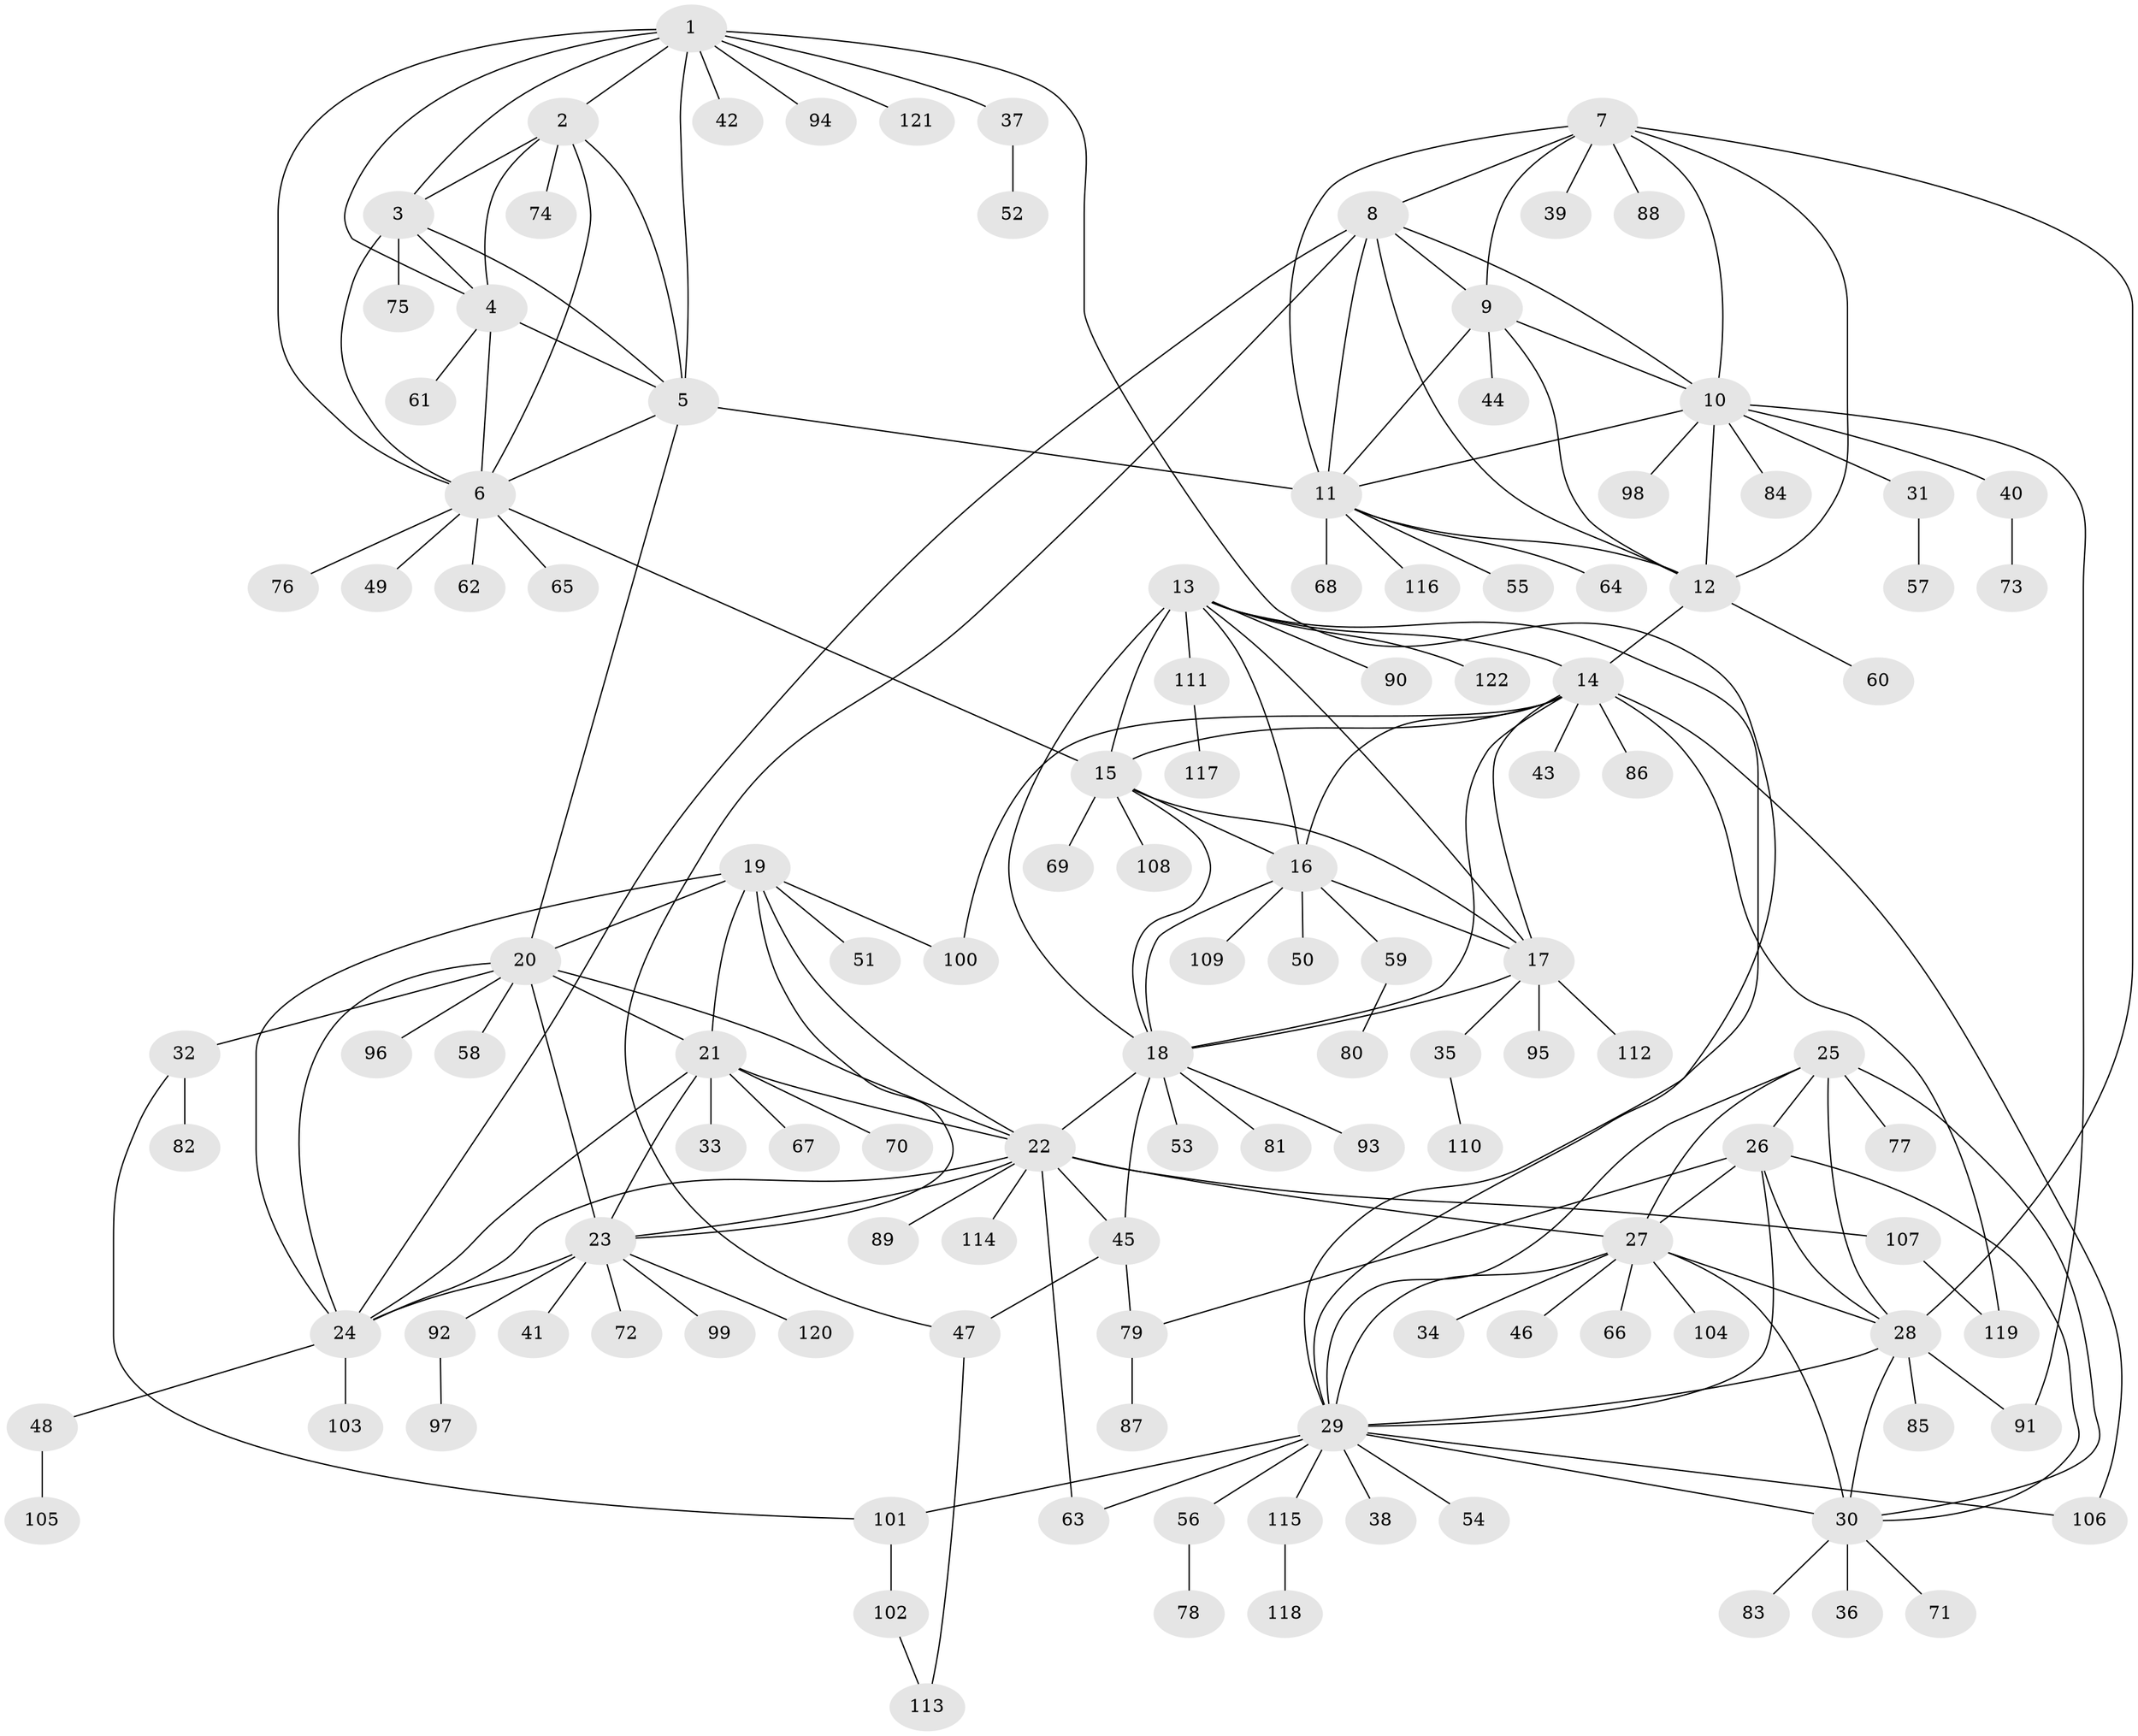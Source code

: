 // coarse degree distribution, {10: 0.0449438202247191, 9: 0.033707865168539325, 3: 0.0449438202247191, 7: 0.033707865168539325, 8: 0.033707865168539325, 5: 0.033707865168539325, 6: 0.0449438202247191, 11: 0.011235955056179775, 12: 0.011235955056179775, 15: 0.011235955056179775, 2: 0.10112359550561797, 1: 0.5955056179775281}
// Generated by graph-tools (version 1.1) at 2025/52/02/27/25 19:52:15]
// undirected, 122 vertices, 187 edges
graph export_dot {
graph [start="1"]
  node [color=gray90,style=filled];
  1;
  2;
  3;
  4;
  5;
  6;
  7;
  8;
  9;
  10;
  11;
  12;
  13;
  14;
  15;
  16;
  17;
  18;
  19;
  20;
  21;
  22;
  23;
  24;
  25;
  26;
  27;
  28;
  29;
  30;
  31;
  32;
  33;
  34;
  35;
  36;
  37;
  38;
  39;
  40;
  41;
  42;
  43;
  44;
  45;
  46;
  47;
  48;
  49;
  50;
  51;
  52;
  53;
  54;
  55;
  56;
  57;
  58;
  59;
  60;
  61;
  62;
  63;
  64;
  65;
  66;
  67;
  68;
  69;
  70;
  71;
  72;
  73;
  74;
  75;
  76;
  77;
  78;
  79;
  80;
  81;
  82;
  83;
  84;
  85;
  86;
  87;
  88;
  89;
  90;
  91;
  92;
  93;
  94;
  95;
  96;
  97;
  98;
  99;
  100;
  101;
  102;
  103;
  104;
  105;
  106;
  107;
  108;
  109;
  110;
  111;
  112;
  113;
  114;
  115;
  116;
  117;
  118;
  119;
  120;
  121;
  122;
  1 -- 2;
  1 -- 3;
  1 -- 4;
  1 -- 5;
  1 -- 6;
  1 -- 29;
  1 -- 37;
  1 -- 42;
  1 -- 94;
  1 -- 121;
  2 -- 3;
  2 -- 4;
  2 -- 5;
  2 -- 6;
  2 -- 74;
  3 -- 4;
  3 -- 5;
  3 -- 6;
  3 -- 75;
  4 -- 5;
  4 -- 6;
  4 -- 61;
  5 -- 6;
  5 -- 11;
  5 -- 20;
  6 -- 15;
  6 -- 49;
  6 -- 62;
  6 -- 65;
  6 -- 76;
  7 -- 8;
  7 -- 9;
  7 -- 10;
  7 -- 11;
  7 -- 12;
  7 -- 28;
  7 -- 39;
  7 -- 88;
  8 -- 9;
  8 -- 10;
  8 -- 11;
  8 -- 12;
  8 -- 24;
  8 -- 47;
  9 -- 10;
  9 -- 11;
  9 -- 12;
  9 -- 44;
  10 -- 11;
  10 -- 12;
  10 -- 31;
  10 -- 40;
  10 -- 84;
  10 -- 91;
  10 -- 98;
  11 -- 12;
  11 -- 55;
  11 -- 64;
  11 -- 68;
  11 -- 116;
  12 -- 14;
  12 -- 60;
  13 -- 14;
  13 -- 15;
  13 -- 16;
  13 -- 17;
  13 -- 18;
  13 -- 29;
  13 -- 90;
  13 -- 111;
  13 -- 122;
  14 -- 15;
  14 -- 16;
  14 -- 17;
  14 -- 18;
  14 -- 43;
  14 -- 86;
  14 -- 100;
  14 -- 106;
  14 -- 119;
  15 -- 16;
  15 -- 17;
  15 -- 18;
  15 -- 69;
  15 -- 108;
  16 -- 17;
  16 -- 18;
  16 -- 50;
  16 -- 59;
  16 -- 109;
  17 -- 18;
  17 -- 35;
  17 -- 95;
  17 -- 112;
  18 -- 22;
  18 -- 45;
  18 -- 53;
  18 -- 81;
  18 -- 93;
  19 -- 20;
  19 -- 21;
  19 -- 22;
  19 -- 23;
  19 -- 24;
  19 -- 51;
  19 -- 100;
  20 -- 21;
  20 -- 22;
  20 -- 23;
  20 -- 24;
  20 -- 32;
  20 -- 58;
  20 -- 96;
  21 -- 22;
  21 -- 23;
  21 -- 24;
  21 -- 33;
  21 -- 67;
  21 -- 70;
  22 -- 23;
  22 -- 24;
  22 -- 27;
  22 -- 45;
  22 -- 63;
  22 -- 89;
  22 -- 107;
  22 -- 114;
  23 -- 24;
  23 -- 41;
  23 -- 72;
  23 -- 92;
  23 -- 99;
  23 -- 120;
  24 -- 48;
  24 -- 103;
  25 -- 26;
  25 -- 27;
  25 -- 28;
  25 -- 29;
  25 -- 30;
  25 -- 77;
  26 -- 27;
  26 -- 28;
  26 -- 29;
  26 -- 30;
  26 -- 79;
  27 -- 28;
  27 -- 29;
  27 -- 30;
  27 -- 34;
  27 -- 46;
  27 -- 66;
  27 -- 104;
  28 -- 29;
  28 -- 30;
  28 -- 85;
  28 -- 91;
  29 -- 30;
  29 -- 38;
  29 -- 54;
  29 -- 56;
  29 -- 63;
  29 -- 101;
  29 -- 106;
  29 -- 115;
  30 -- 36;
  30 -- 71;
  30 -- 83;
  31 -- 57;
  32 -- 82;
  32 -- 101;
  35 -- 110;
  37 -- 52;
  40 -- 73;
  45 -- 47;
  45 -- 79;
  47 -- 113;
  48 -- 105;
  56 -- 78;
  59 -- 80;
  79 -- 87;
  92 -- 97;
  101 -- 102;
  102 -- 113;
  107 -- 119;
  111 -- 117;
  115 -- 118;
}
